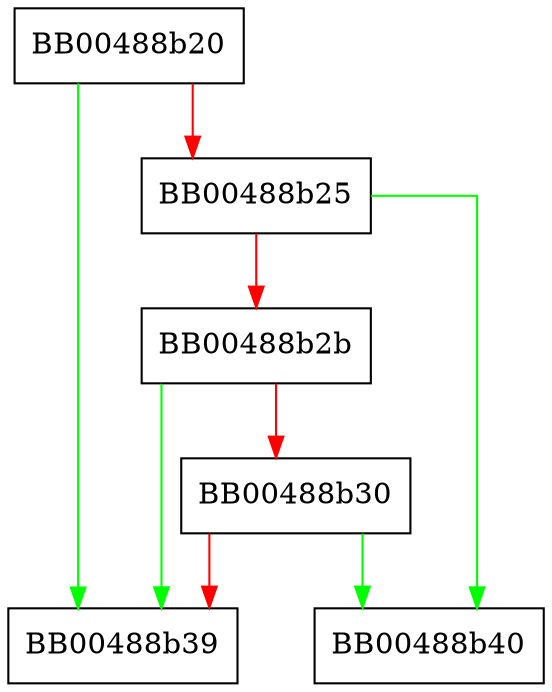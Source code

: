 digraph SSL_set_trust {
  node [shape="box"];
  graph [splines=ortho];
  BB00488b20 -> BB00488b39 [color="green"];
  BB00488b20 -> BB00488b25 [color="red"];
  BB00488b25 -> BB00488b40 [color="green"];
  BB00488b25 -> BB00488b2b [color="red"];
  BB00488b2b -> BB00488b39 [color="green"];
  BB00488b2b -> BB00488b30 [color="red"];
  BB00488b30 -> BB00488b40 [color="green"];
  BB00488b30 -> BB00488b39 [color="red"];
}